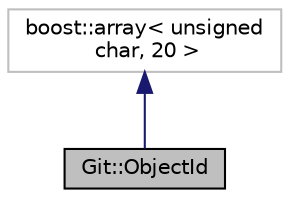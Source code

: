 digraph "Git::ObjectId"
{
 // LATEX_PDF_SIZE
  edge [fontname="Helvetica",fontsize="10",labelfontname="Helvetica",labelfontsize="10"];
  node [fontname="Helvetica",fontsize="10",shape=record];
  Node1 [label="Git::ObjectId",height=0.2,width=0.4,color="black", fillcolor="grey75", style="filled", fontcolor="black",tooltip="Git object Id."];
  Node2 -> Node1 [dir="back",color="midnightblue",fontsize="10",style="solid",fontname="Helvetica"];
  Node2 [label="boost::array\< unsigned\l char, 20 \>",height=0.2,width=0.4,color="grey75", fillcolor="white", style="filled",tooltip=" "];
}
